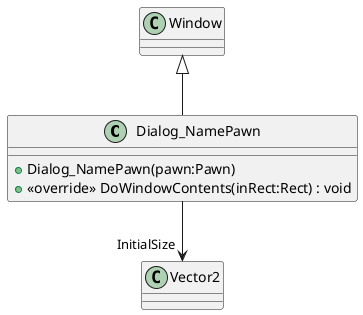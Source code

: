 @startuml
class Dialog_NamePawn {
    + Dialog_NamePawn(pawn:Pawn)
    + <<override>> DoWindowContents(inRect:Rect) : void
}
Window <|-- Dialog_NamePawn
Dialog_NamePawn --> "InitialSize" Vector2
@enduml
